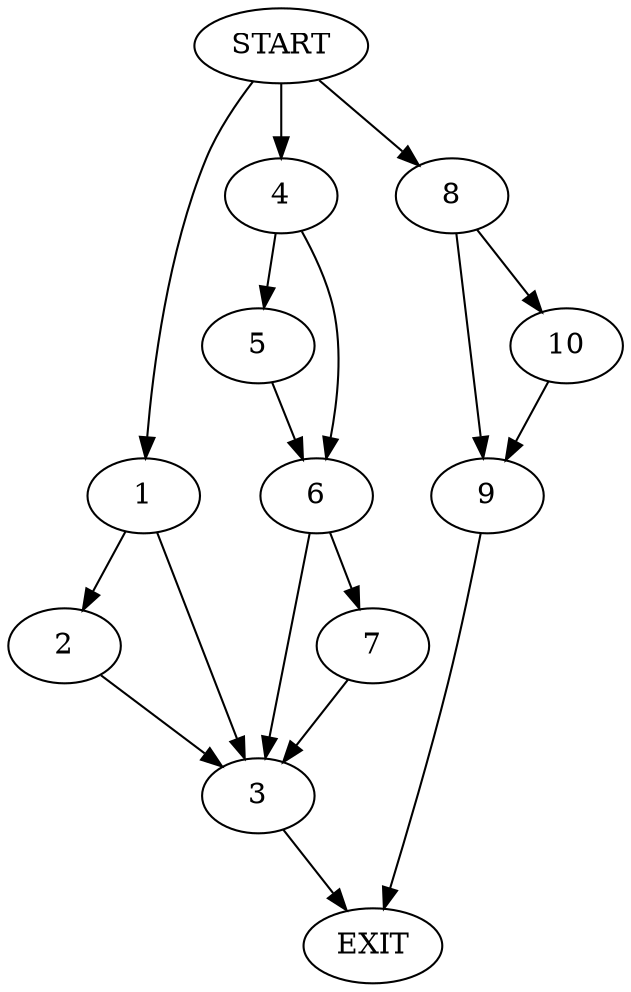 digraph {
0 [label="START"]
11 [label="EXIT"]
0 -> 1
1 -> 2
1 -> 3
3 -> 11
2 -> 3
0 -> 4
4 -> 5
4 -> 6
5 -> 6
6 -> 7
6 -> 3
7 -> 3
0 -> 8
8 -> 9
8 -> 10
10 -> 9
9 -> 11
}
